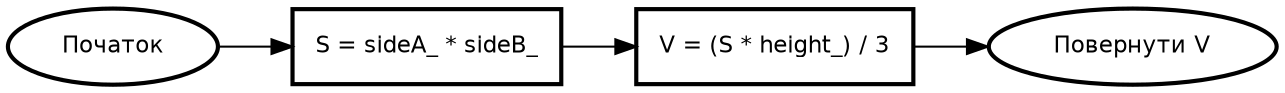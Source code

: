 digraph rp_volume {
    rankdir=LR;
    node [shape=box, style="solid,bold", fontname="DejaVu Sans", fontsize=11, margin="0.15,0.1"];

    start [shape=oval, label="Початок"];
    area  [label="S = sideA_ * sideB_"];
    calc  [label="V = (S * height_) / 3"];
    ret   [shape=oval, label="Повернути V"];
    start -> area -> calc -> ret;
}
